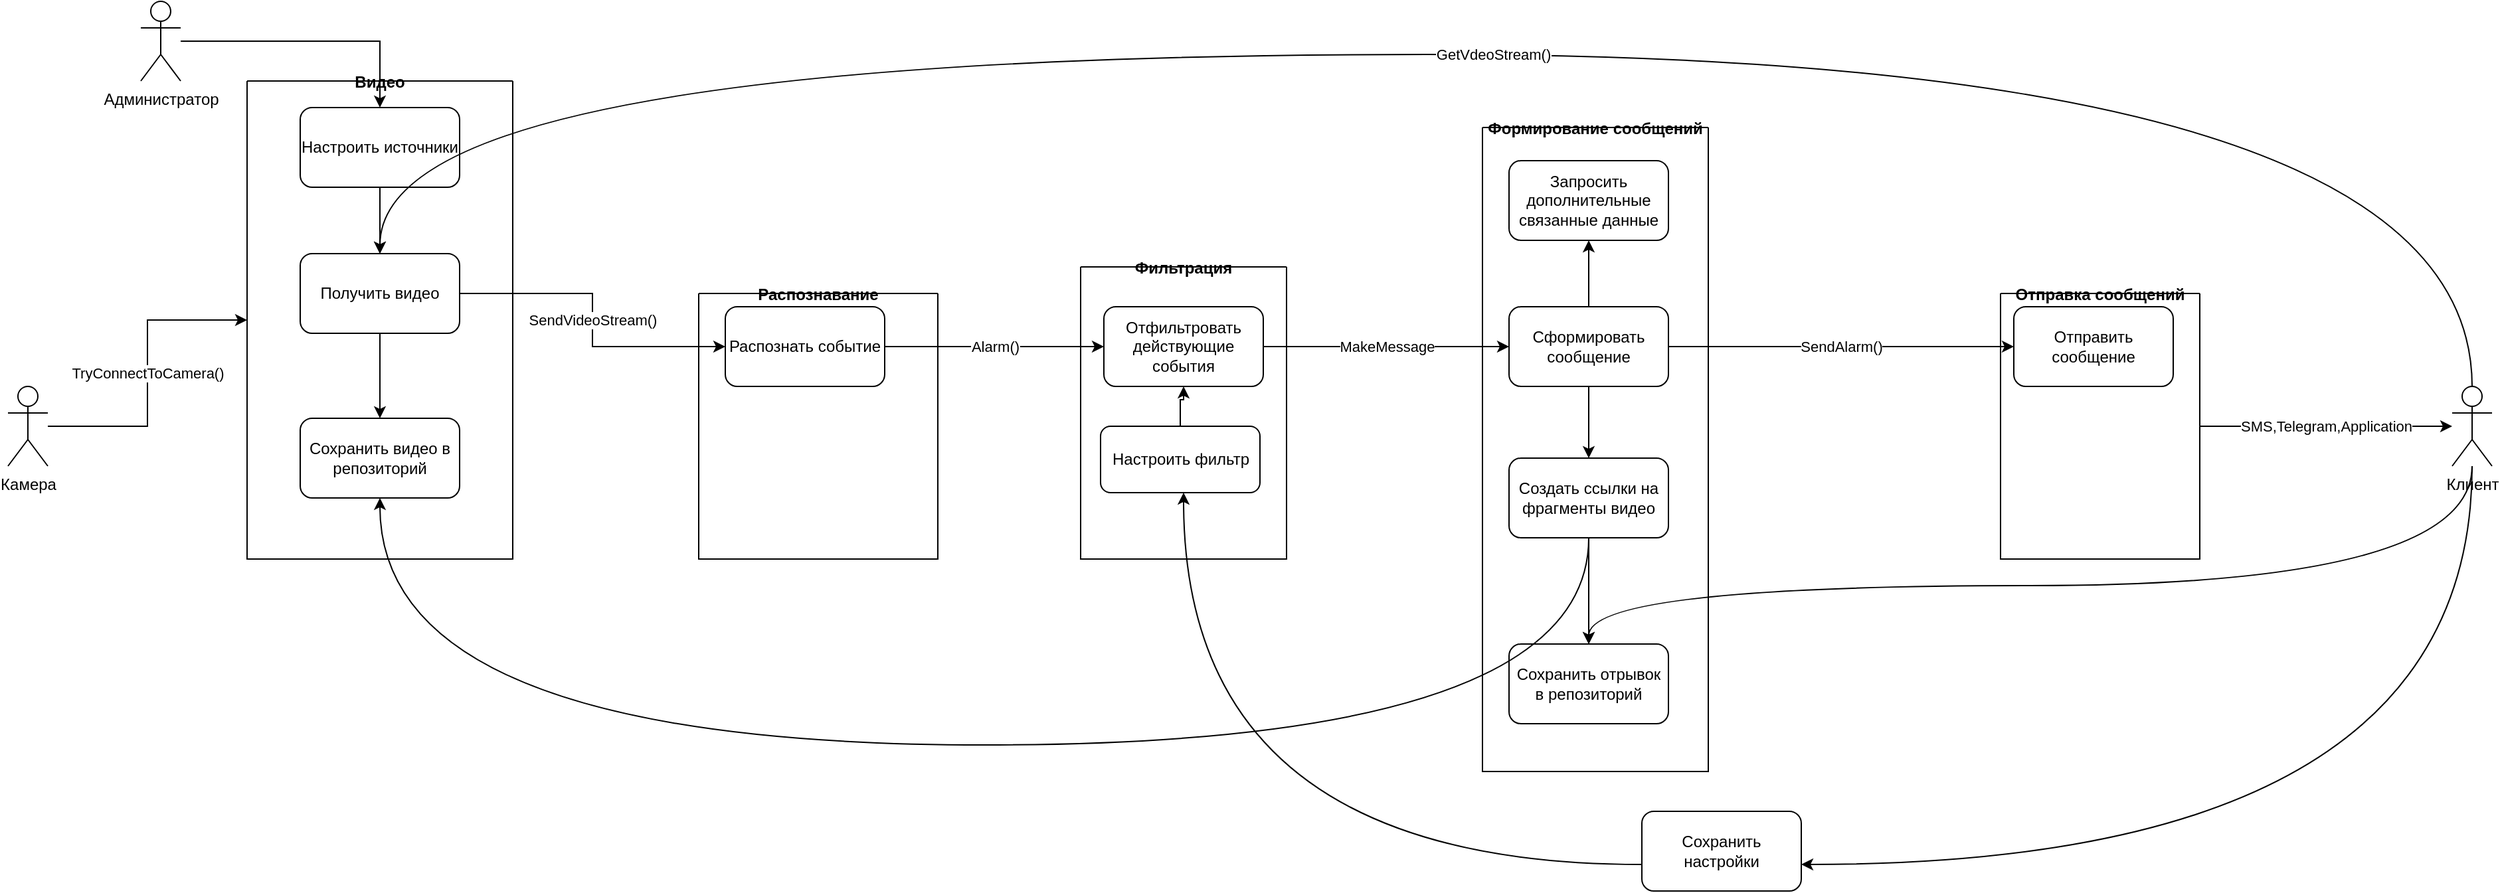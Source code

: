 <mxfile version="24.7.17">
  <diagram name="Страница — 1" id="mTMPOYzORja2uFlswyFQ">
    <mxGraphModel dx="2283" dy="798" grid="1" gridSize="10" guides="1" tooltips="1" connect="1" arrows="1" fold="1" page="1" pageScale="1" pageWidth="1169" pageHeight="827" math="0" shadow="0">
      <root>
        <mxCell id="0" />
        <mxCell id="1" parent="0" />
        <mxCell id="VIoggCkv6tHKB63BQBM0-20" value="SendVideoStream()" style="edgeStyle=orthogonalEdgeStyle;rounded=0;orthogonalLoop=1;jettySize=auto;html=1;" parent="1" source="VIoggCkv6tHKB63BQBM0-1" target="VIoggCkv6tHKB63BQBM0-3" edge="1">
          <mxGeometry relative="1" as="geometry" />
        </mxCell>
        <mxCell id="VIoggCkv6tHKB63BQBM0-11" value="Alarm()" style="edgeStyle=orthogonalEdgeStyle;rounded=0;orthogonalLoop=1;jettySize=auto;html=1;" parent="1" source="VIoggCkv6tHKB63BQBM0-3" target="VIoggCkv6tHKB63BQBM0-4" edge="1">
          <mxGeometry relative="1" as="geometry" />
        </mxCell>
        <mxCell id="VIoggCkv6tHKB63BQBM0-3" value="Распознать событие" style="rounded=1;whiteSpace=wrap;html=1;" parent="1" vertex="1">
          <mxGeometry x="330" y="270" width="120" height="60" as="geometry" />
        </mxCell>
        <mxCell id="VIoggCkv6tHKB63BQBM0-12" value="MakeMessage" style="edgeStyle=orthogonalEdgeStyle;rounded=0;orthogonalLoop=1;jettySize=auto;html=1;" parent="1" source="VIoggCkv6tHKB63BQBM0-4" target="VIoggCkv6tHKB63BQBM0-5" edge="1">
          <mxGeometry relative="1" as="geometry" />
        </mxCell>
        <mxCell id="VIoggCkv6tHKB63BQBM0-4" value="Отфильтровать действующие события" style="rounded=1;whiteSpace=wrap;html=1;" parent="1" vertex="1">
          <mxGeometry x="615" y="270" width="120" height="60" as="geometry" />
        </mxCell>
        <mxCell id="VIoggCkv6tHKB63BQBM0-13" value="SendAlarm()" style="edgeStyle=orthogonalEdgeStyle;rounded=0;orthogonalLoop=1;jettySize=auto;html=1;" parent="1" source="VIoggCkv6tHKB63BQBM0-5" target="VIoggCkv6tHKB63BQBM0-6" edge="1">
          <mxGeometry relative="1" as="geometry" />
        </mxCell>
        <mxCell id="VIoggCkv6tHKB63BQBM0-17" value="" style="edgeStyle=orthogonalEdgeStyle;rounded=0;orthogonalLoop=1;jettySize=auto;html=1;" parent="1" source="VIoggCkv6tHKB63BQBM0-5" target="VIoggCkv6tHKB63BQBM0-16" edge="1">
          <mxGeometry relative="1" as="geometry" />
        </mxCell>
        <mxCell id="VIoggCkv6tHKB63BQBM0-21" style="edgeStyle=orthogonalEdgeStyle;rounded=0;orthogonalLoop=1;jettySize=auto;html=1;" parent="1" source="VIoggCkv6tHKB63BQBM0-5" target="VIoggCkv6tHKB63BQBM0-18" edge="1">
          <mxGeometry relative="1" as="geometry" />
        </mxCell>
        <mxCell id="VIoggCkv6tHKB63BQBM0-5" value="Сформировать сообщение" style="rounded=1;whiteSpace=wrap;html=1;" parent="1" vertex="1">
          <mxGeometry x="920" y="270" width="120" height="60" as="geometry" />
        </mxCell>
        <mxCell id="VIoggCkv6tHKB63BQBM0-6" value="Отправить сообщение" style="rounded=1;whiteSpace=wrap;html=1;" parent="1" vertex="1">
          <mxGeometry x="1300" y="270" width="120" height="60" as="geometry" />
        </mxCell>
        <mxCell id="LP7gV7puTRZCwfi1a2go-28" value="" style="edgeStyle=orthogonalEdgeStyle;rounded=0;orthogonalLoop=1;jettySize=auto;html=1;" parent="1" source="VIoggCkv6tHKB63BQBM0-16" target="LP7gV7puTRZCwfi1a2go-27" edge="1">
          <mxGeometry relative="1" as="geometry" />
        </mxCell>
        <mxCell id="VIoggCkv6tHKB63BQBM0-16" value="Создать ссылки на фрагменты видео" style="whiteSpace=wrap;html=1;rounded=1;" parent="1" vertex="1">
          <mxGeometry x="920" y="384" width="120" height="60" as="geometry" />
        </mxCell>
        <mxCell id="VIoggCkv6tHKB63BQBM0-18" value="Запросить дополнительные связанные данные" style="whiteSpace=wrap;html=1;rounded=1;" parent="1" vertex="1">
          <mxGeometry x="920" y="160" width="120" height="60" as="geometry" />
        </mxCell>
        <mxCell id="LP7gV7puTRZCwfi1a2go-10" value="TryConnectToCamera()" style="edgeStyle=orthogonalEdgeStyle;rounded=0;orthogonalLoop=1;jettySize=auto;html=1;startArrow=classic;startFill=1;endArrow=none;endFill=0;" parent="1" source="LP7gV7puTRZCwfi1a2go-1" target="LP7gV7puTRZCwfi1a2go-13" edge="1">
          <mxGeometry relative="1" as="geometry">
            <mxPoint x="-170" y="360" as="targetPoint" />
          </mxGeometry>
        </mxCell>
        <mxCell id="LP7gV7puTRZCwfi1a2go-1" value="Видео" style="swimlane;startSize=0;" parent="1" vertex="1">
          <mxGeometry x="-30" y="100" width="200" height="360" as="geometry">
            <mxRectangle x="90" y="260" width="50" height="40" as="alternateBounds" />
          </mxGeometry>
        </mxCell>
        <mxCell id="LP7gV7puTRZCwfi1a2go-15" value="Сохранить видео в репозиторий" style="rounded=1;whiteSpace=wrap;html=1;" parent="LP7gV7puTRZCwfi1a2go-1" vertex="1">
          <mxGeometry x="40" y="254" width="120" height="60" as="geometry" />
        </mxCell>
        <mxCell id="VIoggCkv6tHKB63BQBM0-1" value="Получить видео" style="rounded=1;whiteSpace=wrap;html=1;" parent="LP7gV7puTRZCwfi1a2go-1" vertex="1">
          <mxGeometry x="40" y="130" width="120" height="60" as="geometry" />
        </mxCell>
        <mxCell id="LP7gV7puTRZCwfi1a2go-16" style="edgeStyle=orthogonalEdgeStyle;rounded=0;orthogonalLoop=1;jettySize=auto;html=1;exitX=0.5;exitY=1;exitDx=0;exitDy=0;" parent="LP7gV7puTRZCwfi1a2go-1" source="VIoggCkv6tHKB63BQBM0-1" target="LP7gV7puTRZCwfi1a2go-15" edge="1">
          <mxGeometry relative="1" as="geometry" />
        </mxCell>
        <mxCell id="8rkEr_qA0QAVmo6JCAGn-8" style="edgeStyle=orthogonalEdgeStyle;rounded=0;orthogonalLoop=1;jettySize=auto;html=1;" parent="LP7gV7puTRZCwfi1a2go-1" source="8rkEr_qA0QAVmo6JCAGn-4" target="VIoggCkv6tHKB63BQBM0-1" edge="1">
          <mxGeometry relative="1" as="geometry" />
        </mxCell>
        <mxCell id="8rkEr_qA0QAVmo6JCAGn-4" value="Настроить источники" style="rounded=1;whiteSpace=wrap;html=1;" parent="LP7gV7puTRZCwfi1a2go-1" vertex="1">
          <mxGeometry x="40" y="20" width="120" height="60" as="geometry" />
        </mxCell>
        <mxCell id="LP7gV7puTRZCwfi1a2go-4" value="Распознавание" style="swimlane;startSize=0;" parent="1" vertex="1">
          <mxGeometry x="310" y="260" width="180" height="200" as="geometry" />
        </mxCell>
        <mxCell id="LP7gV7puTRZCwfi1a2go-5" value="Фильтрация" style="swimlane;startSize=0;" parent="1" vertex="1">
          <mxGeometry x="597.5" y="240" width="155" height="220" as="geometry" />
        </mxCell>
        <mxCell id="LP7gV7puTRZCwfi1a2go-11" value="Настроить фильтр" style="rounded=1;whiteSpace=wrap;html=1;" parent="LP7gV7puTRZCwfi1a2go-5" vertex="1">
          <mxGeometry x="15" y="120" width="120" height="50" as="geometry" />
        </mxCell>
        <mxCell id="LP7gV7puTRZCwfi1a2go-6" value="Формирование сообщений" style="swimlane;startSize=0;" parent="1" vertex="1">
          <mxGeometry x="900" y="135" width="170" height="485" as="geometry" />
        </mxCell>
        <mxCell id="LP7gV7puTRZCwfi1a2go-27" value="Сохранить отрывок в репозиторий" style="whiteSpace=wrap;html=1;rounded=1;" parent="LP7gV7puTRZCwfi1a2go-6" vertex="1">
          <mxGeometry x="20" y="389" width="120" height="60" as="geometry" />
        </mxCell>
        <mxCell id="LP7gV7puTRZCwfi1a2go-18" value="SMS,Telegram,Application" style="edgeStyle=orthogonalEdgeStyle;rounded=0;orthogonalLoop=1;jettySize=auto;html=1;" parent="1" source="LP7gV7puTRZCwfi1a2go-7" target="LP7gV7puTRZCwfi1a2go-17" edge="1">
          <mxGeometry relative="1" as="geometry" />
        </mxCell>
        <mxCell id="LP7gV7puTRZCwfi1a2go-7" value="Отправка сообщений" style="swimlane;startSize=0;" parent="1" vertex="1">
          <mxGeometry x="1290" y="260" width="150" height="200" as="geometry" />
        </mxCell>
        <mxCell id="LP7gV7puTRZCwfi1a2go-12" value="" style="edgeStyle=orthogonalEdgeStyle;rounded=0;orthogonalLoop=1;jettySize=auto;html=1;" parent="1" source="LP7gV7puTRZCwfi1a2go-11" target="VIoggCkv6tHKB63BQBM0-4" edge="1">
          <mxGeometry relative="1" as="geometry" />
        </mxCell>
        <mxCell id="LP7gV7puTRZCwfi1a2go-13" value="Камера" style="shape=umlActor;verticalLabelPosition=bottom;verticalAlign=top;html=1;outlineConnect=0;" parent="1" vertex="1">
          <mxGeometry x="-210" y="330" width="30" height="60" as="geometry" />
        </mxCell>
        <mxCell id="LP7gV7puTRZCwfi1a2go-29" style="edgeStyle=orthogonalEdgeStyle;rounded=0;orthogonalLoop=1;jettySize=auto;html=1;curved=1;" parent="1" source="LP7gV7puTRZCwfi1a2go-17" target="LP7gV7puTRZCwfi1a2go-27" edge="1">
          <mxGeometry relative="1" as="geometry">
            <Array as="points">
              <mxPoint x="1645" y="480" />
              <mxPoint x="980" y="480" />
            </Array>
          </mxGeometry>
        </mxCell>
        <mxCell id="LP7gV7puTRZCwfi1a2go-30" value="GetVdeoStream()" style="edgeStyle=orthogonalEdgeStyle;rounded=0;orthogonalLoop=1;jettySize=auto;html=1;curved=1;" parent="1" source="LP7gV7puTRZCwfi1a2go-17" target="VIoggCkv6tHKB63BQBM0-1" edge="1">
          <mxGeometry relative="1" as="geometry">
            <Array as="points">
              <mxPoint x="1645" y="80" />
              <mxPoint x="70" y="80" />
            </Array>
          </mxGeometry>
        </mxCell>
        <mxCell id="8rkEr_qA0QAVmo6JCAGn-1" value="" style="edgeStyle=orthogonalEdgeStyle;rounded=0;orthogonalLoop=1;jettySize=auto;html=1;curved=1;" parent="1" source="YGqHUhwgtUidW-MUnB5Q-2" target="LP7gV7puTRZCwfi1a2go-11" edge="1">
          <mxGeometry relative="1" as="geometry">
            <Array as="points">
              <mxPoint x="675" y="690" />
            </Array>
          </mxGeometry>
        </mxCell>
        <mxCell id="LP7gV7puTRZCwfi1a2go-17" value="Клиент" style="shape=umlActor;verticalLabelPosition=bottom;verticalAlign=top;html=1;outlineConnect=0;" parent="1" vertex="1">
          <mxGeometry x="1630" y="330" width="30" height="60" as="geometry" />
        </mxCell>
        <mxCell id="LP7gV7puTRZCwfi1a2go-23" style="edgeStyle=orthogonalEdgeStyle;rounded=0;orthogonalLoop=1;jettySize=auto;html=1;curved=1;endArrow=none;endFill=0;startArrow=classic;startFill=1;" parent="1" source="LP7gV7puTRZCwfi1a2go-15" target="VIoggCkv6tHKB63BQBM0-16" edge="1">
          <mxGeometry relative="1" as="geometry">
            <mxPoint x="760" y="490" as="targetPoint" />
            <Array as="points">
              <mxPoint x="70" y="600" />
              <mxPoint x="980" y="600" />
            </Array>
          </mxGeometry>
        </mxCell>
        <mxCell id="8rkEr_qA0QAVmo6JCAGn-11" style="edgeStyle=orthogonalEdgeStyle;rounded=0;orthogonalLoop=1;jettySize=auto;html=1;" parent="1" source="8rkEr_qA0QAVmo6JCAGn-10" target="8rkEr_qA0QAVmo6JCAGn-4" edge="1">
          <mxGeometry relative="1" as="geometry" />
        </mxCell>
        <mxCell id="8rkEr_qA0QAVmo6JCAGn-10" value="Администратор" style="shape=umlActor;verticalLabelPosition=bottom;verticalAlign=top;html=1;outlineConnect=0;" parent="1" vertex="1">
          <mxGeometry x="-110" y="40" width="30" height="60" as="geometry" />
        </mxCell>
        <mxCell id="YGqHUhwgtUidW-MUnB5Q-1" value="" style="edgeStyle=orthogonalEdgeStyle;rounded=0;orthogonalLoop=1;jettySize=auto;html=1;curved=1;" edge="1" parent="1" source="LP7gV7puTRZCwfi1a2go-17" target="YGqHUhwgtUidW-MUnB5Q-2">
          <mxGeometry relative="1" as="geometry">
            <Array as="points">
              <mxPoint x="1645" y="690" />
            </Array>
            <mxPoint x="1645" y="390" as="sourcePoint" />
            <mxPoint x="675" y="410" as="targetPoint" />
          </mxGeometry>
        </mxCell>
        <mxCell id="YGqHUhwgtUidW-MUnB5Q-2" value="Сохранить настройки" style="rounded=1;whiteSpace=wrap;html=1;" vertex="1" parent="1">
          <mxGeometry x="1020" y="650" width="120" height="60" as="geometry" />
        </mxCell>
      </root>
    </mxGraphModel>
  </diagram>
</mxfile>
